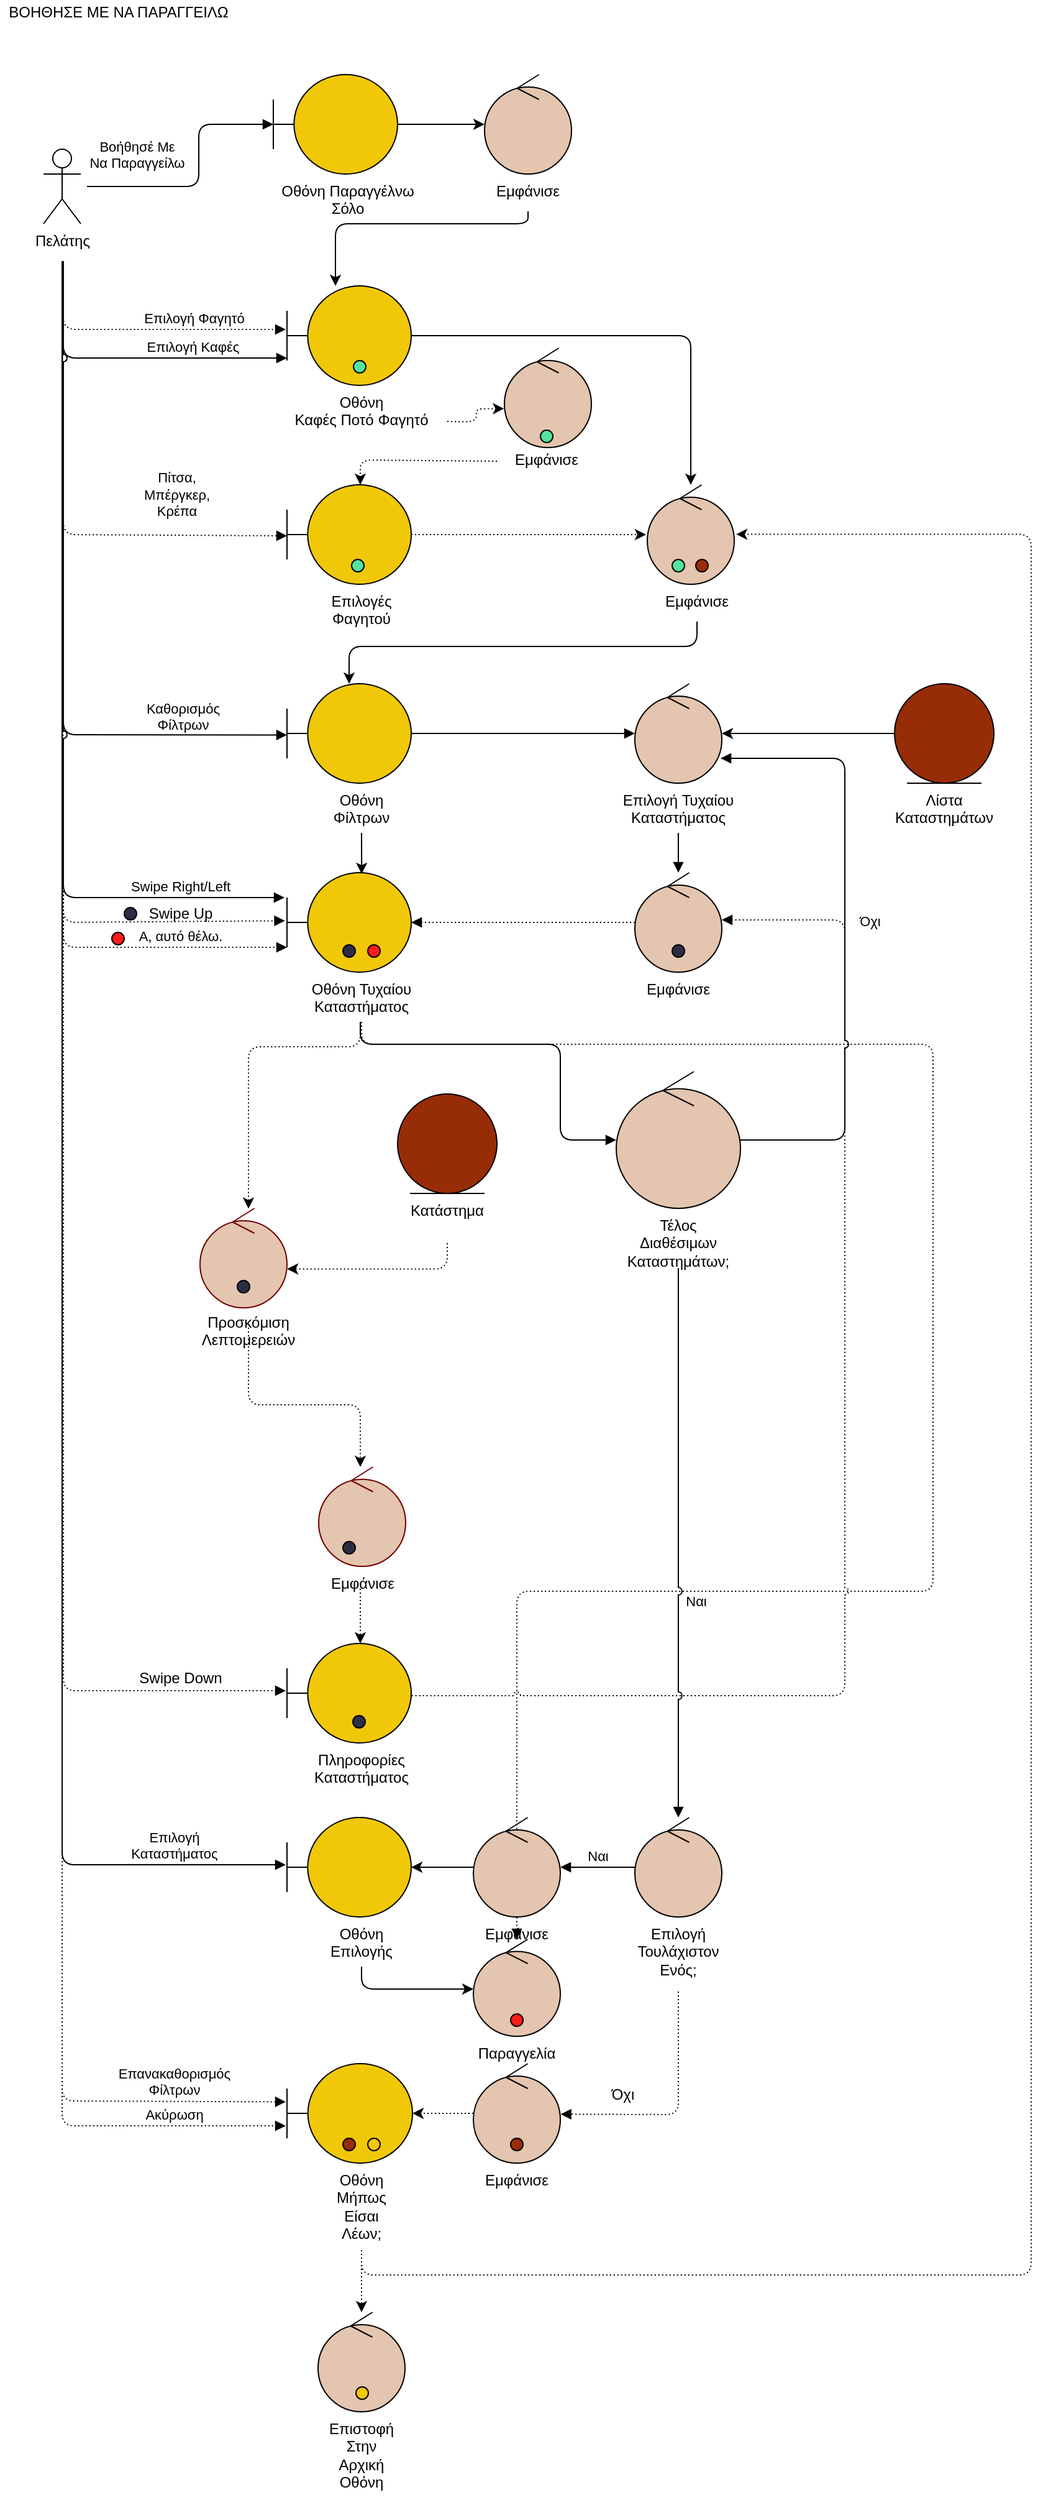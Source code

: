 <mxfile version="18.0.7"><diagram id="sh6zrlFoDXqszDik7DtE" name="Page-1"><mxGraphModel dx="1578" dy="842" grid="1" gridSize="10" guides="1" tooltips="1" connect="1" arrows="1" fold="1" page="1" pageScale="1" pageWidth="850" pageHeight="1100" math="0" shadow="0"><root><mxCell id="0"/><mxCell id="1" parent="0"/><mxCell id="Lq_sptNxPRGgVNsRUTfj-83" style="edgeStyle=orthogonalEdgeStyle;rounded=1;orthogonalLoop=1;jettySize=auto;html=1;fillColor=#0050ef;strokeColor=#000000;jumpStyle=arc;fontColor=#000000;labelBackgroundColor=none;align=center;endArrow=block;endFill=1;dashed=1;dashPattern=1 2;" edge="1" parent="1" source="Lq_sptNxPRGgVNsRUTfj-152" target="Lq_sptNxPRGgVNsRUTfj-141"><mxGeometry relative="1" as="geometry"><Array as="points"><mxPoint x="331" y="880"/><mxPoint x="791" y="880"/><mxPoint x="791" y="1320.0"/></Array></mxGeometry></mxCell><mxCell id="Lq_sptNxPRGgVNsRUTfj-84" value="" style="html=1;verticalAlign=bottom;endArrow=block;rounded=1;entryX=1.004;entryY=0.508;entryDx=0;entryDy=0;entryPerimeter=0;fillColor=#fa6800;strokeColor=#000000;jumpStyle=arc;dashed=1;dashPattern=1 2;fontColor=#000000;labelBackgroundColor=none;align=center;" edge="1" parent="1" source="Lq_sptNxPRGgVNsRUTfj-159" target="Lq_sptNxPRGgVNsRUTfj-135"><mxGeometry x="0.506" width="80" relative="1" as="geometry"><mxPoint x="400" y="1710.0" as="sourcePoint"/><mxPoint x="590" y="1720.0" as="targetPoint"/><Array as="points"><mxPoint x="586" y="1741.0"/></Array><mxPoint as="offset"/></mxGeometry></mxCell><mxCell id="Lq_sptNxPRGgVNsRUTfj-85" value="Πελάτης" style="shape=umlActor;verticalLabelPosition=bottom;verticalAlign=top;html=1;fontColor=#000000;labelBackgroundColor=none;align=center;" vertex="1" parent="1"><mxGeometry x="75" y="160" width="30" height="60" as="geometry"/></mxCell><mxCell id="Lq_sptNxPRGgVNsRUTfj-86" style="edgeStyle=orthogonalEdgeStyle;rounded=1;orthogonalLoop=1;jettySize=auto;html=1;jumpStyle=arc;fontColor=#000000;labelBackgroundColor=none;align=center;" edge="1" parent="1" source="Lq_sptNxPRGgVNsRUTfj-87" target="Lq_sptNxPRGgVNsRUTfj-119"><mxGeometry relative="1" as="geometry"/></mxCell><mxCell id="Lq_sptNxPRGgVNsRUTfj-87" value="" style="shape=umlBoundary;whiteSpace=wrap;html=1;fillColor=#F0C808;strokeColor=#000000;fontColor=#000000;labelBackgroundColor=none;align=center;" vertex="1" parent="1"><mxGeometry x="260" y="100" width="100" height="80" as="geometry"/></mxCell><mxCell id="Lq_sptNxPRGgVNsRUTfj-88" value="Βοήθησέ Με &lt;br&gt;Να Παραγγείλω" style="html=1;verticalAlign=bottom;endArrow=block;rounded=1;jumpStyle=arc;fontColor=#000000;labelBackgroundColor=none;align=center;" edge="1" parent="1" target="Lq_sptNxPRGgVNsRUTfj-87"><mxGeometry x="-0.6" y="10" width="80" relative="1" as="geometry"><mxPoint x="110" y="190" as="sourcePoint"/><mxPoint x="190" y="139.5" as="targetPoint"/><Array as="points"><mxPoint x="200" y="190"/><mxPoint x="200" y="140"/></Array><mxPoint as="offset"/></mxGeometry></mxCell><mxCell id="Lq_sptNxPRGgVNsRUTfj-89" style="edgeStyle=orthogonalEdgeStyle;rounded=1;orthogonalLoop=1;jettySize=auto;html=1;jumpStyle=arc;fontColor=#000000;labelBackgroundColor=none;align=center;" edge="1" parent="1" source="Lq_sptNxPRGgVNsRUTfj-91" target="Lq_sptNxPRGgVNsRUTfj-116"><mxGeometry relative="1" as="geometry"/></mxCell><mxCell id="Lq_sptNxPRGgVNsRUTfj-90" style="edgeStyle=orthogonalEdgeStyle;rounded=1;orthogonalLoop=1;jettySize=auto;html=1;fillColor=#008a00;strokeColor=#000000;jumpStyle=arc;dashed=1;dashPattern=1 2;fontColor=#000000;labelBackgroundColor=none;align=center;entryX=-0.004;entryY=0.609;entryDx=0;entryDy=0;entryPerimeter=0;" edge="1" parent="1" target="Lq_sptNxPRGgVNsRUTfj-111"><mxGeometry relative="1" as="geometry"><Array as="points"/><mxPoint x="400" y="379" as="sourcePoint"/></mxGeometry></mxCell><mxCell id="Lq_sptNxPRGgVNsRUTfj-91" value="" style="shape=umlBoundary;whiteSpace=wrap;html=1;fillColor=#F0C808;strokeColor=#000000;fontColor=#000000;labelBackgroundColor=none;align=center;" vertex="1" parent="1"><mxGeometry x="271" y="270" width="100" height="80" as="geometry"/></mxCell><mxCell id="Lq_sptNxPRGgVNsRUTfj-92" value="Επιλογή Καφές" style="html=1;verticalAlign=bottom;endArrow=block;rounded=1;entryX=0;entryY=0.725;entryDx=0;entryDy=0;entryPerimeter=0;jumpStyle=arc;fontColor=#000000;labelBackgroundColor=none;align=center;endFill=1;" edge="1" parent="1" target="Lq_sptNxPRGgVNsRUTfj-91"><mxGeometry x="0.409" width="80" relative="1" as="geometry"><mxPoint x="90" y="250" as="sourcePoint"/><mxPoint x="261" y="340" as="targetPoint"/><Array as="points"><mxPoint x="91" y="328"/></Array><mxPoint as="offset"/></mxGeometry></mxCell><mxCell id="Lq_sptNxPRGgVNsRUTfj-93" value="" style="edgeStyle=orthogonalEdgeStyle;rounded=1;orthogonalLoop=1;jettySize=auto;html=1;jumpStyle=arc;fontColor=#000000;labelBackgroundColor=none;align=center;exitX=0.5;exitY=1;exitDx=0;exitDy=0;entryX=0.601;entryY=0.012;entryDx=0;entryDy=0;entryPerimeter=0;" edge="1" parent="1" source="Lq_sptNxPRGgVNsRUTfj-149" target="Lq_sptNxPRGgVNsRUTfj-99"><mxGeometry relative="1" as="geometry"/></mxCell><mxCell id="Lq_sptNxPRGgVNsRUTfj-94" style="edgeStyle=orthogonalEdgeStyle;rounded=1;orthogonalLoop=1;jettySize=auto;html=1;jumpStyle=arc;fontColor=#000000;labelBackgroundColor=none;align=center;endArrow=block;endFill=1;" edge="1" parent="1" source="Lq_sptNxPRGgVNsRUTfj-95" target="Lq_sptNxPRGgVNsRUTfj-104"><mxGeometry relative="1" as="geometry"/></mxCell><mxCell id="Lq_sptNxPRGgVNsRUTfj-95" value="" style="shape=umlBoundary;whiteSpace=wrap;html=1;fillColor=#F0C808;strokeColor=#000000;fontColor=#000000;labelBackgroundColor=none;align=center;" vertex="1" parent="1"><mxGeometry x="271" y="590" width="100" height="80" as="geometry"/></mxCell><mxCell id="Lq_sptNxPRGgVNsRUTfj-96" value="Καθορισμός&lt;br&gt;Φίλτρων" style="html=1;verticalAlign=bottom;endArrow=block;rounded=1;entryX=0;entryY=0.515;entryDx=0;entryDy=0;entryPerimeter=0;jumpStyle=arc;fontColor=#000000;labelBackgroundColor=none;align=center;endFill=1;" edge="1" parent="1" target="Lq_sptNxPRGgVNsRUTfj-95"><mxGeometry x="0.702" y="-1" width="80" relative="1" as="geometry"><mxPoint x="90" y="250" as="sourcePoint"/><mxPoint x="271" y="620" as="targetPoint"/><Array as="points"><mxPoint x="91" y="631"/></Array><mxPoint as="offset"/></mxGeometry></mxCell><mxCell id="Lq_sptNxPRGgVNsRUTfj-97" value="" style="edgeStyle=orthogonalEdgeStyle;rounded=1;orthogonalLoop=1;jettySize=auto;html=1;fillColor=#a20025;strokeColor=#000000;jumpStyle=arc;fontColor=#000000;labelBackgroundColor=none;align=center;dashed=1;dashPattern=1 2;" edge="1" parent="1" source="Lq_sptNxPRGgVNsRUTfj-152" target="Lq_sptNxPRGgVNsRUTfj-219"><mxGeometry relative="1" as="geometry"><Array as="points"><mxPoint x="330" y="882"/><mxPoint x="240" y="882"/></Array><mxPoint x="321" y="1030" as="targetPoint"/></mxGeometry></mxCell><mxCell id="Lq_sptNxPRGgVNsRUTfj-98" style="edgeStyle=orthogonalEdgeStyle;rounded=1;orthogonalLoop=1;jettySize=auto;html=1;jumpStyle=arc;fontColor=#000000;labelBackgroundColor=none;align=center;endArrow=block;endFill=1;" edge="1" parent="1" source="Lq_sptNxPRGgVNsRUTfj-152" target="Lq_sptNxPRGgVNsRUTfj-109"><mxGeometry relative="1" as="geometry"><mxPoint x="371" y="1012.0" as="targetPoint"/><Array as="points"><mxPoint x="330" y="880"/><mxPoint x="491" y="880"/><mxPoint x="491" y="957.0"/></Array></mxGeometry></mxCell><mxCell id="Lq_sptNxPRGgVNsRUTfj-99" value="" style="shape=umlBoundary;whiteSpace=wrap;html=1;fillColor=#F0C808;strokeColor=#000000;fontColor=#000000;labelBackgroundColor=none;align=center;" vertex="1" parent="1"><mxGeometry x="271" y="742" width="100" height="80" as="geometry"/></mxCell><mxCell id="Lq_sptNxPRGgVNsRUTfj-100" style="edgeStyle=orthogonalEdgeStyle;rounded=1;orthogonalLoop=1;jettySize=auto;html=1;jumpStyle=arc;fontColor=#000000;labelBackgroundColor=none;align=center;endArrow=block;endFill=1;dashed=1;dashPattern=1 2;" edge="1" parent="1" source="Lq_sptNxPRGgVNsRUTfj-101" target="Lq_sptNxPRGgVNsRUTfj-99"><mxGeometry relative="1" as="geometry"/></mxCell><mxCell id="Lq_sptNxPRGgVNsRUTfj-101" value="" style="ellipse;shape=umlControl;whiteSpace=wrap;html=1;fillColor=#E4C5AF;fontColor=#000000;labelBackgroundColor=none;align=center;" vertex="1" parent="1"><mxGeometry x="551" y="742" width="70" height="80" as="geometry"/></mxCell><mxCell id="Lq_sptNxPRGgVNsRUTfj-102" style="edgeStyle=orthogonalEdgeStyle;rounded=1;orthogonalLoop=1;jettySize=auto;html=1;jumpStyle=arc;fontColor=#000000;labelBackgroundColor=none;align=center;exitX=0.5;exitY=1;exitDx=0;exitDy=0;endArrow=block;endFill=1;" edge="1" parent="1" source="Lq_sptNxPRGgVNsRUTfj-150" target="Lq_sptNxPRGgVNsRUTfj-101"><mxGeometry relative="1" as="geometry"/></mxCell><mxCell id="Lq_sptNxPRGgVNsRUTfj-103" style="edgeStyle=orthogonalEdgeStyle;rounded=1;orthogonalLoop=1;jettySize=auto;html=1;exitX=0;exitY=0.5;exitDx=0;exitDy=0;" edge="1" parent="1" source="Lq_sptNxPRGgVNsRUTfj-105" target="Lq_sptNxPRGgVNsRUTfj-104"><mxGeometry relative="1" as="geometry"/></mxCell><mxCell id="Lq_sptNxPRGgVNsRUTfj-104" value="" style="ellipse;shape=umlControl;whiteSpace=wrap;html=1;fillColor=#E4C5AF;fontColor=#000000;labelBackgroundColor=none;align=center;" vertex="1" parent="1"><mxGeometry x="551" y="590" width="70" height="80" as="geometry"/></mxCell><mxCell id="Lq_sptNxPRGgVNsRUTfj-105" value="" style="ellipse;shape=umlEntity;whiteSpace=wrap;html=1;fontColor=#000000;labelBackgroundColor=none;align=center;fillColor=#972D07;" vertex="1" parent="1"><mxGeometry x="760" y="590" width="80" height="80" as="geometry"/></mxCell><mxCell id="Lq_sptNxPRGgVNsRUTfj-106" value="Swipe Right/Left" style="html=1;verticalAlign=bottom;endArrow=block;rounded=1;jumpStyle=arc;fontColor=#000000;labelBackgroundColor=none;align=center;endFill=1;" edge="1" parent="1"><mxGeometry x="0.756" width="80" relative="1" as="geometry"><mxPoint x="91" y="250" as="sourcePoint"/><mxPoint x="269" y="762" as="targetPoint"/><Array as="points"><mxPoint x="91" y="762"/></Array><mxPoint as="offset"/></mxGeometry></mxCell><mxCell id="Lq_sptNxPRGgVNsRUTfj-107" style="edgeStyle=orthogonalEdgeStyle;rounded=1;orthogonalLoop=1;jettySize=auto;html=1;fillColor=#a20025;strokeColor=#000000;jumpStyle=arc;fontColor=#000000;labelBackgroundColor=none;align=center;exitX=1.003;exitY=0.525;exitDx=0;exitDy=0;exitPerimeter=0;endArrow=block;endFill=1;dashed=1;dashPattern=1 2;" edge="1" parent="1" source="Lq_sptNxPRGgVNsRUTfj-108" target="Lq_sptNxPRGgVNsRUTfj-101"><mxGeometry relative="1" as="geometry"><mxPoint x="620" y="648" as="targetPoint"/><Array as="points"><mxPoint x="720" y="1404"/><mxPoint x="720" y="780"/></Array></mxGeometry></mxCell><mxCell id="Lq_sptNxPRGgVNsRUTfj-108" value="" style="shape=umlBoundary;whiteSpace=wrap;html=1;fillColor=#F0C808;fontColor=#000000;strokeColor=#000000;labelBackgroundColor=none;align=center;" vertex="1" parent="1"><mxGeometry x="271" y="1362.0" width="100" height="80" as="geometry"/></mxCell><mxCell id="Lq_sptNxPRGgVNsRUTfj-109" value="" style="ellipse;shape=umlControl;whiteSpace=wrap;html=1;fillColor=#E4C5AF;fontColor=#000000;labelBackgroundColor=none;align=center;" vertex="1" parent="1"><mxGeometry x="536" y="902.0" width="100" height="110" as="geometry"/></mxCell><mxCell id="Lq_sptNxPRGgVNsRUTfj-110" style="edgeStyle=orthogonalEdgeStyle;rounded=1;orthogonalLoop=1;jettySize=auto;html=1;fillColor=#008a00;strokeColor=#000000;jumpStyle=arc;fontColor=#000000;labelBackgroundColor=none;align=center;exitX=0;exitY=0.5;exitDx=0;exitDy=0;dashed=1;dashPattern=1 2;" edge="1" parent="1" source="Lq_sptNxPRGgVNsRUTfj-146" target="Lq_sptNxPRGgVNsRUTfj-113"><mxGeometry relative="1" as="geometry"><Array as="points"><mxPoint x="440" y="410"/><mxPoint x="330" y="410"/></Array></mxGeometry></mxCell><mxCell id="Lq_sptNxPRGgVNsRUTfj-111" value="" style="ellipse;shape=umlControl;whiteSpace=wrap;html=1;fillColor=#E4C5AF;fontColor=#000000;strokeColor=#000000;labelBackgroundColor=none;align=center;" vertex="1" parent="1"><mxGeometry x="446" y="320" width="70" height="80" as="geometry"/></mxCell><mxCell id="Lq_sptNxPRGgVNsRUTfj-112" style="edgeStyle=orthogonalEdgeStyle;rounded=1;orthogonalLoop=1;jettySize=auto;html=1;fillColor=#008a00;strokeColor=#000000;jumpStyle=arc;fontColor=#000000;labelBackgroundColor=none;align=center;dashed=1;dashPattern=1 2;" edge="1" parent="1" source="Lq_sptNxPRGgVNsRUTfj-113"><mxGeometry relative="1" as="geometry"><mxPoint x="560" y="470" as="targetPoint"/></mxGeometry></mxCell><mxCell id="Lq_sptNxPRGgVNsRUTfj-113" value="" style="shape=umlBoundary;whiteSpace=wrap;html=1;fillColor=#F0C808;fontColor=#000000;strokeColor=#000000;labelBackgroundColor=none;align=center;" vertex="1" parent="1"><mxGeometry x="271" y="430" width="100" height="80" as="geometry"/></mxCell><mxCell id="Lq_sptNxPRGgVNsRUTfj-114" value="Επιλογή Φαγητό" style="html=1;verticalAlign=bottom;endArrow=block;rounded=1;fillColor=#008a00;strokeColor=#000000;jumpStyle=none;dashed=1;dashPattern=1 2;fontColor=#000000;labelBackgroundColor=none;align=center;endFill=1;" edge="1" parent="1"><mxGeometry x="0.366" width="80" relative="1" as="geometry"><mxPoint x="90" y="250" as="sourcePoint"/><mxPoint x="270" y="305" as="targetPoint"/><Array as="points"><mxPoint x="91" y="305"/></Array><mxPoint as="offset"/></mxGeometry></mxCell><mxCell id="Lq_sptNxPRGgVNsRUTfj-115" style="edgeStyle=orthogonalEdgeStyle;rounded=1;orthogonalLoop=1;jettySize=auto;html=1;jumpStyle=arc;fontColor=#000000;labelBackgroundColor=none;align=center;exitX=0.5;exitY=1;exitDx=0;exitDy=0;" edge="1" parent="1" source="Lq_sptNxPRGgVNsRUTfj-148" target="Lq_sptNxPRGgVNsRUTfj-95"><mxGeometry relative="1" as="geometry"><Array as="points"><mxPoint x="601" y="560"/><mxPoint x="321" y="560"/></Array></mxGeometry></mxCell><mxCell id="Lq_sptNxPRGgVNsRUTfj-116" value="" style="ellipse;shape=umlControl;whiteSpace=wrap;html=1;fillColor=#E4C5AF;fontColor=#000000;labelBackgroundColor=none;align=center;" vertex="1" parent="1"><mxGeometry x="561" y="430" width="70" height="80" as="geometry"/></mxCell><mxCell id="Lq_sptNxPRGgVNsRUTfj-117" value="Πίτσα, &lt;br&gt;Μπέργκερ, &lt;br&gt;Κρέπα" style="html=1;verticalAlign=bottom;endArrow=block;rounded=1;entryX=0;entryY=0.513;entryDx=0;entryDy=0;entryPerimeter=0;fillColor=#008a00;strokeColor=#000000;jumpStyle=arc;dashed=1;dashPattern=1 2;fontColor=#000000;labelBackgroundColor=none;align=center;endFill=1;" edge="1" parent="1" target="Lq_sptNxPRGgVNsRUTfj-113"><mxGeometry x="0.556" y="11" width="80" relative="1" as="geometry"><mxPoint x="91" y="250" as="sourcePoint"/><mxPoint x="591" y="390" as="targetPoint"/><Array as="points"><mxPoint x="91" y="470"/></Array><mxPoint as="offset"/></mxGeometry></mxCell><mxCell id="Lq_sptNxPRGgVNsRUTfj-118" style="edgeStyle=orthogonalEdgeStyle;rounded=1;orthogonalLoop=1;jettySize=auto;html=1;jumpStyle=arc;fontColor=#000000;labelBackgroundColor=none;align=center;" edge="1" parent="1" target="Lq_sptNxPRGgVNsRUTfj-91"><mxGeometry relative="1" as="geometry"><mxPoint x="450" y="280" as="targetPoint"/><Array as="points"><mxPoint x="465" y="220"/><mxPoint x="310" y="220"/></Array><mxPoint x="465" y="210" as="sourcePoint"/></mxGeometry></mxCell><mxCell id="Lq_sptNxPRGgVNsRUTfj-119" value="" style="ellipse;shape=umlControl;whiteSpace=wrap;html=1;fillColor=#E4C5AF;fontColor=#000000;labelBackgroundColor=none;align=center;" vertex="1" parent="1"><mxGeometry x="430" y="100" width="70" height="80" as="geometry"/></mxCell><mxCell id="Lq_sptNxPRGgVNsRUTfj-120" value="" style="html=1;verticalAlign=bottom;endArrow=block;rounded=1;fillColor=#a20025;strokeColor=#000000;entryX=-0.017;entryY=0.483;entryDx=0;entryDy=0;entryPerimeter=0;jumpStyle=arc;dashed=1;dashPattern=1 2;fontColor=#000000;labelBackgroundColor=none;align=center;endFill=1;" edge="1" parent="1" target="Lq_sptNxPRGgVNsRUTfj-99"><mxGeometry x="0.759" width="80" relative="1" as="geometry"><mxPoint x="91" y="250" as="sourcePoint"/><mxPoint x="271" y="796" as="targetPoint"/><Array as="points"><mxPoint x="91" y="782"/></Array><mxPoint as="offset"/></mxGeometry></mxCell><mxCell id="Lq_sptNxPRGgVNsRUTfj-121" value="" style="edgeStyle=orthogonalEdgeStyle;rounded=1;orthogonalLoop=1;jettySize=auto;html=1;fillColor=#a20025;strokeColor=#000000;jumpStyle=arc;fontColor=#000000;labelBackgroundColor=none;align=center;dashed=1;dashPattern=1 2;" edge="1" parent="1" source="Lq_sptNxPRGgVNsRUTfj-155" target="Lq_sptNxPRGgVNsRUTfj-108"><mxGeometry relative="1" as="geometry"><Array as="points"><mxPoint x="330" y="1330"/><mxPoint x="330" y="1330"/></Array><mxPoint x="321.5" y="1330.0" as="sourcePoint"/></mxGeometry></mxCell><mxCell id="Lq_sptNxPRGgVNsRUTfj-122" value="" style="ellipse;shape=umlControl;whiteSpace=wrap;html=1;fillColor=#E4C5AF;fontColor=#000000;strokeColor=#6F0000;labelBackgroundColor=none;align=center;" vertex="1" parent="1"><mxGeometry x="296.5" y="1220.0" width="70" height="80" as="geometry"/></mxCell><mxCell id="Lq_sptNxPRGgVNsRUTfj-123" value="" style="html=1;verticalAlign=bottom;endArrow=block;rounded=1;fillColor=#a20025;strokeColor=#000000;jumpStyle=arc;dashed=1;dashPattern=1 2;fontColor=#000000;labelBackgroundColor=none;align=center;endFill=1;" edge="1" parent="1"><mxGeometry x="0.822" width="80" relative="1" as="geometry"><mxPoint x="91" y="250" as="sourcePoint"/><mxPoint x="270" y="1400" as="targetPoint"/><Array as="points"><mxPoint x="91" y="1400"/></Array><mxPoint as="offset"/></mxGeometry></mxCell><mxCell id="Lq_sptNxPRGgVNsRUTfj-124" value="ΒΟΗΘΗΣΕ ΜΕ ΝΑ ΠΑΡΑΓΓΕΙΛΩ" style="text;html=1;align=center;verticalAlign=middle;resizable=0;points=[];autosize=1;strokeColor=none;fillColor=none;fontColor=#000000;labelBackgroundColor=none;" vertex="1" parent="1"><mxGeometry x="40" y="40" width="190" height="20" as="geometry"/></mxCell><mxCell id="Lq_sptNxPRGgVNsRUTfj-125" value="Ναι" style="html=1;verticalAlign=bottom;endArrow=block;rounded=1;jumpStyle=arc;fontColor=#000000;labelBackgroundColor=none;align=center;exitX=0.5;exitY=1;exitDx=0;exitDy=0;" edge="1" parent="1" source="Lq_sptNxPRGgVNsRUTfj-154" target="Lq_sptNxPRGgVNsRUTfj-130"><mxGeometry x="0.25" y="14" width="80" relative="1" as="geometry"><mxPoint x="636" y="1292.0" as="sourcePoint"/><mxPoint x="586" y="1462.0" as="targetPoint"/><mxPoint as="offset"/></mxGeometry></mxCell><mxCell id="Lq_sptNxPRGgVNsRUTfj-126" style="edgeStyle=orthogonalEdgeStyle;rounded=1;orthogonalLoop=1;jettySize=auto;html=1;jumpStyle=arc;fontColor=#000000;labelBackgroundColor=none;align=center;" edge="1" parent="1" source="Lq_sptNxPRGgVNsRUTfj-127" target="Lq_sptNxPRGgVNsRUTfj-129"><mxGeometry relative="1" as="geometry"/></mxCell><mxCell id="Lq_sptNxPRGgVNsRUTfj-127" value="" style="ellipse;shape=umlControl;whiteSpace=wrap;html=1;fillColor=#E4C5AF;fontColor=#000000;labelBackgroundColor=none;align=center;" vertex="1" parent="1"><mxGeometry x="421" y="1502.0" width="70" height="80" as="geometry"/></mxCell><mxCell id="Lq_sptNxPRGgVNsRUTfj-128" style="edgeStyle=orthogonalEdgeStyle;rounded=1;orthogonalLoop=1;jettySize=auto;html=1;jumpStyle=arc;fontColor=#000000;labelBackgroundColor=none;align=center;exitX=0.5;exitY=1;exitDx=0;exitDy=0;" edge="1" parent="1" source="Lq_sptNxPRGgVNsRUTfj-157" target="Lq_sptNxPRGgVNsRUTfj-141"><mxGeometry relative="1" as="geometry"><Array as="points"><mxPoint x="331" y="1640.0"/></Array></mxGeometry></mxCell><mxCell id="Lq_sptNxPRGgVNsRUTfj-129" value="" style="shape=umlBoundary;whiteSpace=wrap;html=1;fillColor=#F0C808;strokeColor=#000000;fontColor=#000000;labelBackgroundColor=none;align=center;" vertex="1" parent="1"><mxGeometry x="271" y="1502.0" width="100" height="80" as="geometry"/></mxCell><mxCell id="Lq_sptNxPRGgVNsRUTfj-130" value="" style="ellipse;shape=umlControl;whiteSpace=wrap;html=1;fillColor=#E4C5AF;fontColor=#000000;labelBackgroundColor=none;align=center;" vertex="1" parent="1"><mxGeometry x="551" y="1502.0" width="70" height="80" as="geometry"/></mxCell><mxCell id="Lq_sptNxPRGgVNsRUTfj-131" value="Επιλογή&lt;br&gt;Καταστήματος" style="html=1;verticalAlign=bottom;endArrow=block;rounded=1;jumpStyle=arc;fontColor=#000000;labelBackgroundColor=none;align=center;endFill=1;" edge="1" parent="1"><mxGeometry x="0.877" width="80" relative="1" as="geometry"><mxPoint x="90" y="260" as="sourcePoint"/><mxPoint x="270" y="1540" as="targetPoint"/><Array as="points"><mxPoint x="90" y="1540"/></Array><mxPoint as="offset"/></mxGeometry></mxCell><mxCell id="Lq_sptNxPRGgVNsRUTfj-132" value="Ναι" style="html=1;verticalAlign=bottom;endArrow=block;rounded=1;jumpStyle=arc;fontColor=#000000;labelBackgroundColor=none;align=center;" edge="1" parent="1" source="Lq_sptNxPRGgVNsRUTfj-130" target="Lq_sptNxPRGgVNsRUTfj-127"><mxGeometry width="80" relative="1" as="geometry"><mxPoint x="470" y="1490.0" as="sourcePoint"/><mxPoint x="550" y="1490.0" as="targetPoint"/></mxGeometry></mxCell><mxCell id="Lq_sptNxPRGgVNsRUTfj-133" value="Όχι" style="html=1;verticalAlign=bottom;endArrow=block;rounded=1;jumpStyle=arc;fontColor=#000000;labelBackgroundColor=none;align=center;endFill=1;entryX=0.986;entryY=0.75;entryDx=0;entryDy=0;entryPerimeter=0;" edge="1" parent="1" source="Lq_sptNxPRGgVNsRUTfj-109" target="Lq_sptNxPRGgVNsRUTfj-104"><mxGeometry x="0.024" y="-20" width="80" relative="1" as="geometry"><mxPoint x="640" y="748" as="sourcePoint"/><mxPoint x="720" y="748" as="targetPoint"/><Array as="points"><mxPoint x="720" y="957.0"/><mxPoint x="720" y="650"/><mxPoint x="670" y="650"/></Array><mxPoint as="offset"/></mxGeometry></mxCell><mxCell id="Lq_sptNxPRGgVNsRUTfj-134" style="edgeStyle=orthogonalEdgeStyle;rounded=1;orthogonalLoop=1;jettySize=auto;html=1;fillColor=#fa6800;strokeColor=#000000;jumpStyle=arc;fontColor=#000000;labelBackgroundColor=none;align=center;dashed=1;dashPattern=1 2;" edge="1" parent="1" source="Lq_sptNxPRGgVNsRUTfj-135" target="Lq_sptNxPRGgVNsRUTfj-137"><mxGeometry relative="1" as="geometry"/></mxCell><mxCell id="Lq_sptNxPRGgVNsRUTfj-135" value="" style="ellipse;shape=umlControl;whiteSpace=wrap;html=1;fillColor=#E4C5AF;fontColor=#000000;strokeColor=#000000;labelBackgroundColor=none;align=center;" vertex="1" parent="1"><mxGeometry x="421" y="1700.0" width="70" height="80" as="geometry"/></mxCell><mxCell id="Lq_sptNxPRGgVNsRUTfj-136" style="edgeStyle=orthogonalEdgeStyle;rounded=1;orthogonalLoop=1;jettySize=auto;html=1;fillColor=#fa6800;strokeColor=#000000;jumpStyle=arc;fontColor=#000000;labelBackgroundColor=none;align=center;entryX=1.022;entryY=0.497;entryDx=0;entryDy=0;entryPerimeter=0;dashed=1;dashPattern=1 2;" edge="1" parent="1" source="Lq_sptNxPRGgVNsRUTfj-163" target="Lq_sptNxPRGgVNsRUTfj-116"><mxGeometry relative="1" as="geometry"><Array as="points"><mxPoint x="331" y="1870"/><mxPoint x="870" y="1870"/><mxPoint x="870" y="470"/></Array><mxPoint x="640" y="490" as="targetPoint"/></mxGeometry></mxCell><mxCell id="Lq_sptNxPRGgVNsRUTfj-137" value="" style="shape=umlBoundary;whiteSpace=wrap;html=1;direction=east;fillColor=#F0C808;fontColor=#000000;strokeColor=#000000;labelBackgroundColor=none;align=center;" vertex="1" parent="1"><mxGeometry x="271" y="1700.0" width="101" height="80" as="geometry"/></mxCell><mxCell id="Lq_sptNxPRGgVNsRUTfj-138" value="Ακύρωση" style="html=1;verticalAlign=bottom;endArrow=block;rounded=1;fillColor=#e3c800;strokeColor=#000000;jumpStyle=arc;dashed=1;dashPattern=1 2;fontColor=#000000;labelBackgroundColor=none;align=center;endFill=1;" edge="1" parent="1"><mxGeometry x="0.893" width="80" relative="1" as="geometry"><mxPoint x="90" y="250" as="sourcePoint"/><mxPoint x="270" y="1750" as="targetPoint"/><Array as="points"><mxPoint x="90" y="1750"/></Array><mxPoint as="offset"/></mxGeometry></mxCell><mxCell id="Lq_sptNxPRGgVNsRUTfj-139" value="Επανακαθορισμός&lt;br&gt;Φίλτρων" style="html=1;verticalAlign=bottom;endArrow=block;rounded=1;fillColor=#fa6800;strokeColor=#000000;jumpStyle=arc;dashed=1;dashPattern=1 2;fontColor=#000000;labelBackgroundColor=none;align=center;endFill=1;" edge="1" parent="1"><mxGeometry x="0.892" width="80" relative="1" as="geometry"><mxPoint x="90" y="250" as="sourcePoint"/><mxPoint x="270" y="1730.741" as="targetPoint"/><Array as="points"><mxPoint x="90" y="1730"/></Array><mxPoint as="offset"/></mxGeometry></mxCell><mxCell id="Lq_sptNxPRGgVNsRUTfj-140" value="" style="ellipse;shape=umlControl;whiteSpace=wrap;html=1;fillColor=#E4C5AF;fontColor=#000000;strokeColor=#000000;labelBackgroundColor=none;align=center;" vertex="1" parent="1"><mxGeometry x="296" y="1900.0" width="70" height="80" as="geometry"/></mxCell><mxCell id="Lq_sptNxPRGgVNsRUTfj-141" value="" style="ellipse;shape=umlControl;whiteSpace=wrap;html=1;fillColor=#E4C5AF;fontColor=#000000;labelBackgroundColor=none;align=center;" vertex="1" parent="1"><mxGeometry x="421" y="1600.0" width="70" height="78" as="geometry"/></mxCell><mxCell id="Lq_sptNxPRGgVNsRUTfj-142" value="Α, αυτό θέλω." style="html=1;verticalAlign=bottom;endArrow=block;rounded=1;fillColor=#0050ef;strokeColor=#000000;jumpStyle=arc;dashed=1;dashPattern=1 2;fontColor=#000000;labelBackgroundColor=none;align=center;endFill=1;" edge="1" parent="1"><mxGeometry x="0.765" width="80" relative="1" as="geometry"><mxPoint x="90" y="250" as="sourcePoint"/><mxPoint x="271" y="802" as="targetPoint"/><Array as="points"><mxPoint x="91" y="802"/></Array><mxPoint as="offset"/></mxGeometry></mxCell><mxCell id="Lq_sptNxPRGgVNsRUTfj-143" value="&lt;meta charset=&quot;utf-8&quot;&gt;&lt;span style=&quot;font-family: helvetica; font-size: 12px; font-style: normal; font-weight: 400; letter-spacing: normal; text-indent: 0px; text-transform: none; word-spacing: 0px; display: inline; float: none;&quot;&gt;Εμφάνισε&lt;/span&gt;" style="text;whiteSpace=wrap;html=1;fontColor=#000000;labelBackgroundColor=none;align=center;" vertex="1" parent="1"><mxGeometry x="425" y="180" width="80" height="30" as="geometry"/></mxCell><mxCell id="Lq_sptNxPRGgVNsRUTfj-144" value="&lt;meta charset=&quot;utf-8&quot;&gt;&lt;span style=&quot;font-family: helvetica; font-size: 12px; font-style: normal; font-weight: 400; letter-spacing: normal; text-indent: 0px; text-transform: none; word-spacing: 0px; display: inline; float: none;&quot;&gt;Οθόνη Παραγγέλνω&lt;/span&gt;&lt;br style=&quot;font-family: helvetica; font-size: 12px; font-style: normal; font-weight: 400; letter-spacing: normal; text-indent: 0px; text-transform: none; word-spacing: 0px;&quot;&gt;&lt;span style=&quot;font-family: helvetica; font-size: 12px; font-style: normal; font-weight: 400; letter-spacing: normal; text-indent: 0px; text-transform: none; word-spacing: 0px; display: inline; float: none;&quot;&gt;Σόλο&lt;/span&gt;" style="text;whiteSpace=wrap;html=1;fontColor=#000000;labelBackgroundColor=none;align=center;" vertex="1" parent="1"><mxGeometry x="250" y="180" width="140" height="40" as="geometry"/></mxCell><mxCell id="Lq_sptNxPRGgVNsRUTfj-145" value="&lt;span style=&quot;font-family: &amp;#34;helvetica&amp;#34; ; font-size: 12px ; font-style: normal ; font-weight: 400 ; letter-spacing: normal ; text-indent: 0px ; text-transform: none ; word-spacing: 0px ; display: inline ; float: none&quot;&gt;Οθόνη&lt;/span&gt;&lt;br style=&quot;font-family: &amp;#34;helvetica&amp;#34; ; font-size: 12px ; font-style: normal ; font-weight: 400 ; letter-spacing: normal ; text-indent: 0px ; text-transform: none ; word-spacing: 0px&quot;&gt;&lt;span style=&quot;font-family: &amp;#34;helvetica&amp;#34; ; font-size: 12px ; font-style: normal ; font-weight: 400 ; letter-spacing: normal ; text-indent: 0px ; text-transform: none ; word-spacing: 0px ; display: inline ; float: none&quot;&gt;Καφές&amp;nbsp;&lt;/span&gt;&lt;span style=&quot;font-family: &amp;#34;helvetica&amp;#34; ; font-size: 12px ; font-style: normal ; font-weight: 400 ; letter-spacing: normal ; text-indent: 0px ; text-transform: none ; word-spacing: 0px ; display: inline ; float: none&quot;&gt;Ποτό&amp;nbsp;&lt;/span&gt;&lt;span style=&quot;font-family: &amp;#34;helvetica&amp;#34; ; font-size: 12px ; font-style: normal ; font-weight: 400 ; letter-spacing: normal ; text-indent: 0px ; text-transform: none ; word-spacing: 0px ; display: inline ; float: none&quot;&gt;Φαγητό&lt;/span&gt;" style="text;whiteSpace=wrap;html=1;fontColor=#000000;labelBackgroundColor=none;align=center;" vertex="1" parent="1"><mxGeometry x="296" y="350" width="70" height="70" as="geometry"/></mxCell><mxCell id="Lq_sptNxPRGgVNsRUTfj-146" value="&lt;meta charset=&quot;utf-8&quot;&gt;&lt;span style=&quot;font-family: helvetica; font-size: 12px; font-style: normal; font-weight: 400; letter-spacing: normal; text-indent: 0px; text-transform: none; word-spacing: 0px; display: inline; float: none;&quot;&gt;Εμφάνισε&lt;/span&gt;" style="text;whiteSpace=wrap;html=1;fontColor=#000000;labelBackgroundColor=none;align=center;" vertex="1" parent="1"><mxGeometry x="440" y="396" width="80" height="30" as="geometry"/></mxCell><mxCell id="Lq_sptNxPRGgVNsRUTfj-147" value="&lt;span style=&quot;font-family: &amp;quot;helvetica&amp;quot; ; font-size: 12px ; font-style: normal ; font-weight: 400 ; letter-spacing: normal ; text-indent: 0px ; text-transform: none ; word-spacing: 0px ; display: inline ; float: none&quot;&gt;Επιλογές&lt;/span&gt;&lt;br style=&quot;font-family: &amp;quot;helvetica&amp;quot; ; font-size: 12px ; font-style: normal ; font-weight: 400 ; letter-spacing: normal ; text-indent: 0px ; text-transform: none ; word-spacing: 0px&quot;&gt;&lt;span style=&quot;font-family: &amp;quot;helvetica&amp;quot; ; font-size: 12px ; font-style: normal ; font-weight: 400 ; letter-spacing: normal ; text-indent: 0px ; text-transform: none ; word-spacing: 0px ; display: inline ; float: none&quot;&gt;Φαγητού&lt;/span&gt;" style="text;whiteSpace=wrap;html=1;fontColor=#000000;labelBackgroundColor=none;align=center;" vertex="1" parent="1"><mxGeometry x="291" y="510" width="80" height="40" as="geometry"/></mxCell><mxCell id="Lq_sptNxPRGgVNsRUTfj-148" value="&lt;meta charset=&quot;utf-8&quot;&gt;&lt;span style=&quot;font-family: helvetica; font-size: 12px; font-style: normal; font-weight: 400; letter-spacing: normal; text-indent: 0px; text-transform: none; word-spacing: 0px; display: inline; float: none;&quot;&gt;Εμφάνισε&lt;/span&gt;" style="text;whiteSpace=wrap;html=1;fontColor=#000000;labelBackgroundColor=none;align=center;" vertex="1" parent="1"><mxGeometry x="561" y="510" width="80" height="30" as="geometry"/></mxCell><mxCell id="Lq_sptNxPRGgVNsRUTfj-149" value="&lt;meta charset=&quot;utf-8&quot;&gt;&lt;span style=&quot;color: rgb(0, 0, 0); font-family: helvetica; font-size: 12px; font-style: normal; font-weight: 400; letter-spacing: normal; text-indent: 0px; text-transform: none; word-spacing: 0px; display: inline; float: none;&quot;&gt;Οθόνη&lt;/span&gt;&lt;br style=&quot;color: rgb(0, 0, 0); font-family: helvetica; font-size: 12px; font-style: normal; font-weight: 400; letter-spacing: normal; text-indent: 0px; text-transform: none; word-spacing: 0px;&quot;&gt;&lt;span style=&quot;color: rgb(0, 0, 0); font-family: helvetica; font-size: 12px; font-style: normal; font-weight: 400; letter-spacing: normal; text-indent: 0px; text-transform: none; word-spacing: 0px; display: inline; float: none;&quot;&gt;Φίλτρων&lt;/span&gt;" style="text;whiteSpace=wrap;html=1;fontColor=#000000;align=center;labelBackgroundColor=none;" vertex="1" parent="1"><mxGeometry x="296" y="670" width="70" height="40" as="geometry"/></mxCell><mxCell id="Lq_sptNxPRGgVNsRUTfj-150" value="&lt;span style=&quot;color: rgb(0, 0, 0); font-family: helvetica; font-size: 12px; font-style: normal; font-weight: 400; letter-spacing: normal; text-indent: 0px; text-transform: none; word-spacing: 0px; display: inline; float: none;&quot;&gt;Επιλογή&amp;nbsp;&lt;/span&gt;&lt;span style=&quot;color: rgb(0, 0, 0); font-family: helvetica; font-size: 12px; font-style: normal; font-weight: 400; letter-spacing: normal; text-indent: 0px; text-transform: none; word-spacing: 0px; display: inline; float: none;&quot;&gt;Τυχαίου&lt;/span&gt;&lt;br style=&quot;color: rgb(0, 0, 0); font-family: helvetica; font-size: 12px; font-style: normal; font-weight: 400; letter-spacing: normal; text-indent: 0px; text-transform: none; word-spacing: 0px;&quot;&gt;&lt;span style=&quot;color: rgb(0, 0, 0); font-family: helvetica; font-size: 12px; font-style: normal; font-weight: 400; letter-spacing: normal; text-indent: 0px; text-transform: none; word-spacing: 0px; display: inline; float: none;&quot;&gt;Καταστήματος&lt;/span&gt;" style="text;whiteSpace=wrap;html=1;fontColor=#000000;align=center;labelBackgroundColor=none;" vertex="1" parent="1"><mxGeometry x="531" y="670" width="110" height="40" as="geometry"/></mxCell><mxCell id="Lq_sptNxPRGgVNsRUTfj-151" value="&lt;meta charset=&quot;utf-8&quot;&gt;&lt;span style=&quot;color: rgb(0, 0, 0); font-family: helvetica; font-size: 12px; font-style: normal; font-weight: 400; letter-spacing: normal; text-indent: 0px; text-transform: none; word-spacing: 0px; display: inline; float: none;&quot;&gt;Λίστα&lt;/span&gt;&lt;br style=&quot;color: rgb(0, 0, 0); font-family: helvetica; font-size: 12px; font-style: normal; font-weight: 400; letter-spacing: normal; text-indent: 0px; text-transform: none; word-spacing: 0px;&quot;&gt;&lt;span style=&quot;color: rgb(0, 0, 0); font-family: helvetica; font-size: 12px; font-style: normal; font-weight: 400; letter-spacing: normal; text-indent: 0px; text-transform: none; word-spacing: 0px; display: inline; float: none;&quot;&gt;Καταστημάτων&lt;/span&gt;" style="text;whiteSpace=wrap;html=1;fontColor=#000000;align=center;labelBackgroundColor=none;" vertex="1" parent="1"><mxGeometry x="745" y="670" width="110" height="40" as="geometry"/></mxCell><mxCell id="Lq_sptNxPRGgVNsRUTfj-152" value="&lt;meta charset=&quot;utf-8&quot;&gt;&lt;span style=&quot;color: rgb(0, 0, 0); font-family: helvetica; font-size: 12px; font-style: normal; font-weight: 400; letter-spacing: normal; text-indent: 0px; text-transform: none; word-spacing: 0px; display: inline; float: none;&quot;&gt;Οθόνη Τυχαίου&lt;/span&gt;&lt;br style=&quot;color: rgb(0, 0, 0); font-family: helvetica; font-size: 12px; font-style: normal; font-weight: 400; letter-spacing: normal; text-indent: 0px; text-transform: none; word-spacing: 0px;&quot;&gt;&lt;span style=&quot;color: rgb(0, 0, 0); font-family: helvetica; font-size: 12px; font-style: normal; font-weight: 400; letter-spacing: normal; text-indent: 0px; text-transform: none; word-spacing: 0px; display: inline; float: none;&quot;&gt;Καταστήματος&lt;/span&gt;" style="text;whiteSpace=wrap;html=1;fontColor=#000000;align=center;labelBackgroundColor=none;" vertex="1" parent="1"><mxGeometry x="276" y="822" width="110" height="40" as="geometry"/></mxCell><mxCell id="Lq_sptNxPRGgVNsRUTfj-153" value="&lt;meta charset=&quot;utf-8&quot;&gt;&lt;span style=&quot;color: rgb(0, 0, 0); font-family: helvetica; font-size: 12px; font-style: normal; font-weight: 400; letter-spacing: normal; text-indent: 0px; text-transform: none; word-spacing: 0px; display: inline; float: none;&quot;&gt;Εμφάνισε&lt;/span&gt;" style="text;whiteSpace=wrap;html=1;fontColor=#000000;align=center;labelBackgroundColor=none;" vertex="1" parent="1"><mxGeometry x="546" y="822" width="80" height="30" as="geometry"/></mxCell><mxCell id="Lq_sptNxPRGgVNsRUTfj-154" value="&lt;meta charset=&quot;utf-8&quot;&gt;&lt;span style=&quot;color: rgb(0, 0, 0); font-family: helvetica; font-size: 12px; font-style: normal; font-weight: 400; letter-spacing: normal; text-indent: 0px; text-transform: none; word-spacing: 0px; display: inline; float: none;&quot;&gt;Τέλος&lt;/span&gt;&lt;br style=&quot;color: rgb(0, 0, 0); font-family: helvetica; font-size: 12px; font-style: normal; font-weight: 400; letter-spacing: normal; text-indent: 0px; text-transform: none; word-spacing: 0px;&quot;&gt;&lt;span style=&quot;color: rgb(0, 0, 0); font-family: helvetica; font-size: 12px; font-style: normal; font-weight: 400; letter-spacing: normal; text-indent: 0px; text-transform: none; word-spacing: 0px; display: inline; float: none;&quot;&gt;Διαθέσιμων&lt;/span&gt;&lt;br style=&quot;color: rgb(0, 0, 0); font-family: helvetica; font-size: 12px; font-style: normal; font-weight: 400; letter-spacing: normal; text-indent: 0px; text-transform: none; word-spacing: 0px;&quot;&gt;&lt;span style=&quot;color: rgb(0, 0, 0); font-family: helvetica; font-size: 12px; font-style: normal; font-weight: 400; letter-spacing: normal; text-indent: 0px; text-transform: none; word-spacing: 0px; display: inline; float: none;&quot;&gt;Καταστημάτων;&lt;/span&gt;" style="text;whiteSpace=wrap;html=1;fontColor=#000000;align=center;labelBackgroundColor=none;" vertex="1" parent="1"><mxGeometry x="531" y="1012.0" width="110" height="48" as="geometry"/></mxCell><mxCell id="Lq_sptNxPRGgVNsRUTfj-155" value="&lt;meta charset=&quot;utf-8&quot;&gt;&lt;span style=&quot;color: rgb(0, 0, 0); font-family: helvetica; font-size: 12px; font-style: normal; font-weight: 400; letter-spacing: normal; text-indent: 0px; text-transform: none; word-spacing: 0px; display: inline; float: none;&quot;&gt;Εμφάνισε&lt;/span&gt;" style="text;whiteSpace=wrap;html=1;fontColor=#000000;align=center;labelBackgroundColor=none;" vertex="1" parent="1"><mxGeometry x="291.5" y="1300.0" width="80" height="18" as="geometry"/></mxCell><mxCell id="Lq_sptNxPRGgVNsRUTfj-156" value="&lt;meta charset=&quot;utf-8&quot;&gt;&lt;span style=&quot;color: rgb(0, 0, 0); font-family: helvetica; font-size: 12px; font-style: normal; font-weight: 400; letter-spacing: normal; text-indent: 0px; text-transform: none; word-spacing: 0px; display: inline; float: none;&quot;&gt;Πληροφορίες&lt;/span&gt;&lt;br style=&quot;color: rgb(0, 0, 0); font-family: helvetica; font-size: 12px; font-style: normal; font-weight: 400; letter-spacing: normal; text-indent: 0px; text-transform: none; word-spacing: 0px;&quot;&gt;&lt;span style=&quot;color: rgb(0, 0, 0); font-family: helvetica; font-size: 12px; font-style: normal; font-weight: 400; letter-spacing: normal; text-indent: 0px; text-transform: none; word-spacing: 0px; display: inline; float: none;&quot;&gt;Καταστήματος&lt;/span&gt;" style="text;whiteSpace=wrap;html=1;fontColor=#000000;align=center;labelBackgroundColor=none;" vertex="1" parent="1"><mxGeometry x="276" y="1442.0" width="110" height="40" as="geometry"/></mxCell><mxCell id="Lq_sptNxPRGgVNsRUTfj-157" value="&lt;meta charset=&quot;utf-8&quot;&gt;&lt;span style=&quot;color: rgb(0, 0, 0); font-family: helvetica; font-size: 12px; font-style: normal; font-weight: 400; letter-spacing: normal; text-indent: 0px; text-transform: none; word-spacing: 0px; display: inline; float: none;&quot;&gt;Οθόνη&lt;/span&gt;&lt;br style=&quot;color: rgb(0, 0, 0); font-family: helvetica; font-size: 12px; font-style: normal; font-weight: 400; letter-spacing: normal; text-indent: 0px; text-transform: none; word-spacing: 0px;&quot;&gt;&lt;span style=&quot;color: rgb(0, 0, 0); font-family: helvetica; font-size: 12px; font-style: normal; font-weight: 400; letter-spacing: normal; text-indent: 0px; text-transform: none; word-spacing: 0px; display: inline; float: none;&quot;&gt;Επιλογής&lt;/span&gt;" style="text;whiteSpace=wrap;html=1;fontColor=#000000;align=center;labelBackgroundColor=none;" vertex="1" parent="1"><mxGeometry x="291" y="1582.0" width="80" height="40" as="geometry"/></mxCell><mxCell id="Lq_sptNxPRGgVNsRUTfj-158" value="&lt;meta charset=&quot;utf-8&quot;&gt;&lt;span style=&quot;color: rgb(0, 0, 0); font-family: helvetica; font-size: 12px; font-style: normal; font-weight: 400; letter-spacing: normal; text-indent: 0px; text-transform: none; word-spacing: 0px; display: inline; float: none;&quot;&gt;Εμφάνισε&lt;/span&gt;" style="text;whiteSpace=wrap;html=1;fontColor=#000000;align=center;labelBackgroundColor=none;" vertex="1" parent="1"><mxGeometry x="416" y="1582.0" width="80" height="30" as="geometry"/></mxCell><mxCell id="Lq_sptNxPRGgVNsRUTfj-159" value="&lt;meta charset=&quot;utf-8&quot;&gt;&lt;span style=&quot;color: rgb(0, 0, 0); font-family: helvetica; font-size: 12px; font-style: normal; font-weight: 400; letter-spacing: normal; text-indent: 0px; text-transform: none; word-spacing: 0px; display: inline; float: none;&quot;&gt;Επιλογή&lt;/span&gt;&lt;br style=&quot;color: rgb(0, 0, 0); font-family: helvetica; font-size: 12px; font-style: normal; font-weight: 400; letter-spacing: normal; text-indent: 0px; text-transform: none; word-spacing: 0px;&quot;&gt;&lt;span style=&quot;color: rgb(0, 0, 0); font-family: helvetica; font-size: 12px; font-style: normal; font-weight: 400; letter-spacing: normal; text-indent: 0px; text-transform: none; word-spacing: 0px; display: inline; float: none;&quot;&gt;Τουλάχιστον&lt;/span&gt;&lt;br style=&quot;color: rgb(0, 0, 0); font-family: helvetica; font-size: 12px; font-style: normal; font-weight: 400; letter-spacing: normal; text-indent: 0px; text-transform: none; word-spacing: 0px;&quot;&gt;&lt;span style=&quot;color: rgb(0, 0, 0); font-family: helvetica; font-size: 12px; font-style: normal; font-weight: 400; letter-spacing: normal; text-indent: 0px; text-transform: none; word-spacing: 0px; display: inline; float: none;&quot;&gt;Ενός;&lt;/span&gt;" style="text;whiteSpace=wrap;html=1;fontColor=#000000;align=center;labelBackgroundColor=none;" vertex="1" parent="1"><mxGeometry x="536" y="1582.0" width="100" height="60" as="geometry"/></mxCell><mxCell id="Lq_sptNxPRGgVNsRUTfj-160" value="&lt;meta charset=&quot;utf-8&quot;&gt;&lt;span style=&quot;color: rgb(0, 0, 0); font-family: helvetica; font-size: 12px; font-style: normal; font-weight: 400; letter-spacing: normal; text-indent: 0px; text-transform: none; word-spacing: 0px; display: inline; float: none;&quot;&gt;Παραγγελία&lt;/span&gt;" style="text;whiteSpace=wrap;html=1;fontColor=#000000;align=center;labelBackgroundColor=none;" vertex="1" parent="1"><mxGeometry x="411" y="1678.0" width="90" height="30" as="geometry"/></mxCell><mxCell id="Lq_sptNxPRGgVNsRUTfj-161" value="&lt;meta charset=&quot;utf-8&quot;&gt;&lt;span style=&quot;color: rgb(0, 0, 0); font-family: helvetica; font-size: 12px; font-style: normal; font-weight: 400; letter-spacing: normal; text-indent: 0px; text-transform: none; word-spacing: 0px; display: inline; float: none;&quot;&gt;Εμφάνισε&lt;/span&gt;" style="text;whiteSpace=wrap;html=1;fontColor=#000000;align=center;labelBackgroundColor=none;" vertex="1" parent="1"><mxGeometry x="416" y="1780.0" width="80" height="30" as="geometry"/></mxCell><mxCell id="Lq_sptNxPRGgVNsRUTfj-162" style="edgeStyle=orthogonalEdgeStyle;rounded=1;orthogonalLoop=1;jettySize=auto;html=1;dashed=1;dashPattern=1 2;" edge="1" parent="1" source="Lq_sptNxPRGgVNsRUTfj-163" target="Lq_sptNxPRGgVNsRUTfj-140"><mxGeometry relative="1" as="geometry"/></mxCell><mxCell id="Lq_sptNxPRGgVNsRUTfj-163" value="&lt;meta charset=&quot;utf-8&quot;&gt;&lt;span style=&quot;color: rgb(0, 0, 0); font-family: helvetica; font-size: 12px; font-style: normal; font-weight: 400; letter-spacing: normal; text-indent: 0px; text-transform: none; word-spacing: 0px; display: inline; float: none;&quot;&gt;Οθόνη&lt;/span&gt;&lt;br style=&quot;color: rgb(0, 0, 0); font-family: helvetica; font-size: 12px; font-style: normal; font-weight: 400; letter-spacing: normal; text-indent: 0px; text-transform: none; word-spacing: 0px;&quot;&gt;&lt;span style=&quot;color: rgb(0, 0, 0); font-family: helvetica; font-size: 12px; font-style: normal; font-weight: 400; letter-spacing: normal; text-indent: 0px; text-transform: none; word-spacing: 0px; display: inline; float: none;&quot;&gt;Μήπως&lt;/span&gt;&lt;br style=&quot;color: rgb(0, 0, 0); font-family: helvetica; font-size: 12px; font-style: normal; font-weight: 400; letter-spacing: normal; text-indent: 0px; text-transform: none; word-spacing: 0px;&quot;&gt;&lt;span style=&quot;color: rgb(0, 0, 0); font-family: helvetica; font-size: 12px; font-style: normal; font-weight: 400; letter-spacing: normal; text-indent: 0px; text-transform: none; word-spacing: 0px; display: inline; float: none;&quot;&gt;Είσαι&lt;/span&gt;&lt;br style=&quot;color: rgb(0, 0, 0); font-family: helvetica; font-size: 12px; font-style: normal; font-weight: 400; letter-spacing: normal; text-indent: 0px; text-transform: none; word-spacing: 0px;&quot;&gt;&lt;span style=&quot;color: rgb(0, 0, 0); font-family: helvetica; font-size: 12px; font-style: normal; font-weight: 400; letter-spacing: normal; text-indent: 0px; text-transform: none; word-spacing: 0px; display: inline; float: none;&quot;&gt;Λέων;&lt;/span&gt;" style="text;whiteSpace=wrap;html=1;fontColor=#000000;align=center;labelBackgroundColor=none;" vertex="1" parent="1"><mxGeometry x="296" y="1780.0" width="70" height="70" as="geometry"/></mxCell><mxCell id="Lq_sptNxPRGgVNsRUTfj-164" value="&lt;meta charset=&quot;utf-8&quot;&gt;&lt;span style=&quot;color: rgb(0, 0, 0); font-family: helvetica; font-size: 12px; font-style: normal; font-weight: 400; letter-spacing: normal; text-indent: 0px; text-transform: none; word-spacing: 0px; display: inline; float: none;&quot;&gt;Επιστοφή&lt;/span&gt;&lt;br style=&quot;color: rgb(0, 0, 0); font-family: helvetica; font-size: 12px; font-style: normal; font-weight: 400; letter-spacing: normal; text-indent: 0px; text-transform: none; word-spacing: 0px;&quot;&gt;&lt;span style=&quot;color: rgb(0, 0, 0); font-family: helvetica; font-size: 12px; font-style: normal; font-weight: 400; letter-spacing: normal; text-indent: 0px; text-transform: none; word-spacing: 0px; display: inline; float: none;&quot;&gt;Στην&lt;/span&gt;&lt;br style=&quot;color: rgb(0, 0, 0); font-family: helvetica; font-size: 12px; font-style: normal; font-weight: 400; letter-spacing: normal; text-indent: 0px; text-transform: none; word-spacing: 0px;&quot;&gt;&lt;span style=&quot;color: rgb(0, 0, 0); font-family: helvetica; font-size: 12px; font-style: normal; font-weight: 400; letter-spacing: normal; text-indent: 0px; text-transform: none; word-spacing: 0px; display: inline; float: none;&quot;&gt;Αρχική&lt;/span&gt;&lt;br style=&quot;color: rgb(0, 0, 0); font-family: helvetica; font-size: 12px; font-style: normal; font-weight: 400; letter-spacing: normal; text-indent: 0px; text-transform: none; word-spacing: 0px;&quot;&gt;&lt;span style=&quot;color: rgb(0, 0, 0); font-family: helvetica; font-size: 12px; font-style: normal; font-weight: 400; letter-spacing: normal; text-indent: 0px; text-transform: none; word-spacing: 0px; display: inline; float: none;&quot;&gt;Οθόνη&lt;/span&gt;" style="text;whiteSpace=wrap;html=1;fontColor=#000000;align=center;labelBackgroundColor=none;" vertex="1" parent="1"><mxGeometry x="291" y="1980.0" width="80" height="70" as="geometry"/></mxCell><mxCell id="Lq_sptNxPRGgVNsRUTfj-165" value="" style="shape=ellipse;fillColor=#56E39F;strokeColor=default;html=1;sketch=0;" vertex="1" parent="1"><mxGeometry x="324.5" y="330" width="10" height="10" as="geometry"/></mxCell><mxCell id="Lq_sptNxPRGgVNsRUTfj-166" value="" style="shape=ellipse;fillColor=#56E39F;strokeColor=default;html=1;sketch=0;" vertex="1" parent="1"><mxGeometry x="475" y="386" width="10" height="10" as="geometry"/></mxCell><mxCell id="Lq_sptNxPRGgVNsRUTfj-167" value="" style="shape=ellipse;fillColor=#56E39F;strokeColor=default;html=1;sketch=0;" vertex="1" parent="1"><mxGeometry x="323" y="490" width="10" height="10" as="geometry"/></mxCell><mxCell id="Lq_sptNxPRGgVNsRUTfj-168" value="" style="shape=ellipse;fillColor=#56E39F;strokeColor=default;html=1;sketch=0;" vertex="1" parent="1"><mxGeometry x="581" y="490" width="10" height="10" as="geometry"/></mxCell><mxCell id="Lq_sptNxPRGgVNsRUTfj-169" value="Swipe Up" style="text;html=1;align=center;verticalAlign=middle;resizable=0;points=[];autosize=1;strokeColor=none;fillColor=none;" vertex="1" parent="1"><mxGeometry x="150" y="765" width="70" height="20" as="geometry"/></mxCell><mxCell id="Lq_sptNxPRGgVNsRUTfj-170" value="" style="shape=ellipse;fillColor=#2B2D42;strokeColor=default;html=1;sketch=0;" vertex="1" parent="1"><mxGeometry x="316" y="800" width="10" height="10" as="geometry"/></mxCell><mxCell id="Lq_sptNxPRGgVNsRUTfj-171" value="" style="shape=ellipse;fillColor=#2B2D42;strokeColor=default;html=1;sketch=0;" vertex="1" parent="1"><mxGeometry x="316" y="1280.0" width="10" height="10" as="geometry"/></mxCell><mxCell id="Lq_sptNxPRGgVNsRUTfj-172" value="" style="shape=ellipse;fillColor=#2B2D42;strokeColor=default;html=1;sketch=0;" vertex="1" parent="1"><mxGeometry x="324" y="1420.0" width="10" height="10" as="geometry"/></mxCell><mxCell id="Lq_sptNxPRGgVNsRUTfj-173" value="Swipe Down" style="text;html=1;align=center;verticalAlign=middle;resizable=0;points=[];autosize=1;strokeColor=none;fillColor=none;" vertex="1" parent="1"><mxGeometry x="145" y="1380.0" width="80" height="20" as="geometry"/></mxCell><mxCell id="Lq_sptNxPRGgVNsRUTfj-174" value="" style="shape=ellipse;fillColor=#2B2D42;strokeColor=default;html=1;sketch=0;" vertex="1" parent="1"><mxGeometry x="581" y="800" width="10" height="10" as="geometry"/></mxCell><mxCell id="Lq_sptNxPRGgVNsRUTfj-175" value="" style="shape=ellipse;fillColor=#FF1B1B;strokeColor=default;html=1;sketch=0;" vertex="1" parent="1"><mxGeometry x="336" y="800" width="10" height="10" as="geometry"/></mxCell><mxCell id="Lq_sptNxPRGgVNsRUTfj-176" value="" style="shape=ellipse;fillColor=#FF1B1B;strokeColor=default;html=1;sketch=0;" vertex="1" parent="1"><mxGeometry x="451" y="1660.0" width="10" height="10" as="geometry"/></mxCell><mxCell id="Lq_sptNxPRGgVNsRUTfj-177" value="Όχι" style="text;html=1;align=center;verticalAlign=middle;resizable=0;points=[];autosize=1;strokeColor=none;fillColor=none;" vertex="1" parent="1"><mxGeometry x="526" y="1715.0" width="30" height="20" as="geometry"/></mxCell><mxCell id="Lq_sptNxPRGgVNsRUTfj-178" value="" style="shape=ellipse;fillColor=#972D07;strokeColor=default;html=1;sketch=0;" vertex="1" parent="1"><mxGeometry x="451" y="1760.0" width="10" height="10" as="geometry"/></mxCell><mxCell id="Lq_sptNxPRGgVNsRUTfj-179" value="" style="shape=ellipse;fillColor=#972D07;strokeColor=default;html=1;sketch=0;" vertex="1" parent="1"><mxGeometry x="316" y="1760.0" width="10" height="10" as="geometry"/></mxCell><mxCell id="Lq_sptNxPRGgVNsRUTfj-180" value="" style="shape=ellipse;fillColor=#972D07;strokeColor=default;html=1;sketch=0;" vertex="1" parent="1"><mxGeometry x="600" y="490" width="10" height="10" as="geometry"/></mxCell><mxCell id="Lq_sptNxPRGgVNsRUTfj-181" value="" style="shape=ellipse;fillColor=#F0C808;strokeColor=default;html=1;sketch=0;" vertex="1" parent="1"><mxGeometry x="336" y="1760.0" width="10" height="10" as="geometry"/></mxCell><mxCell id="Lq_sptNxPRGgVNsRUTfj-182" value="" style="shape=ellipse;fillColor=#F0C808;strokeColor=default;html=1;sketch=0;" vertex="1" parent="1"><mxGeometry x="326.5" y="1960.0" width="10" height="10" as="geometry"/></mxCell><mxCell id="Lq_sptNxPRGgVNsRUTfj-184" value="" style="shape=ellipse;fillColor=#2B2D42;strokeColor=default;html=1;sketch=0;" vertex="1" parent="1"><mxGeometry x="140" y="770" width="10" height="10" as="geometry"/></mxCell><mxCell id="Lq_sptNxPRGgVNsRUTfj-186" value="" style="shape=ellipse;fillColor=#FF1B1B;strokeColor=default;html=1;sketch=0;" vertex="1" parent="1"><mxGeometry x="130" y="790" width="10" height="10" as="geometry"/></mxCell><mxCell id="Lq_sptNxPRGgVNsRUTfj-219" value="" style="ellipse;shape=umlControl;whiteSpace=wrap;html=1;fillColor=#E4C5AF;fontColor=#000000;strokeColor=#6F0000;labelBackgroundColor=none;align=center;" vertex="1" parent="1"><mxGeometry x="201" y="1012.0" width="70" height="80" as="geometry"/></mxCell><mxCell id="Lq_sptNxPRGgVNsRUTfj-222" style="edgeStyle=orthogonalEdgeStyle;rounded=1;orthogonalLoop=1;jettySize=auto;html=1;dashed=1;dashPattern=1 2;" edge="1" parent="1" source="Lq_sptNxPRGgVNsRUTfj-220" target="Lq_sptNxPRGgVNsRUTfj-122"><mxGeometry relative="1" as="geometry"><Array as="points"><mxPoint x="240" y="1170"/><mxPoint x="330" y="1170"/></Array></mxGeometry></mxCell><mxCell id="Lq_sptNxPRGgVNsRUTfj-220" value="&lt;font face=&quot;helvetica&quot;&gt;Προσκόμιση&lt;br&gt;Λεπτομερειών&lt;br&gt;&lt;br&gt;&lt;/font&gt;" style="text;whiteSpace=wrap;html=1;fontColor=#000000;align=center;labelBackgroundColor=none;" vertex="1" parent="1"><mxGeometry x="200" y="1090.0" width="80" height="18" as="geometry"/></mxCell><mxCell id="Lq_sptNxPRGgVNsRUTfj-221" value="" style="shape=ellipse;fillColor=#2B2D42;strokeColor=default;html=1;sketch=0;" vertex="1" parent="1"><mxGeometry x="231" y="1070.0" width="10" height="10" as="geometry"/></mxCell><mxCell id="Lq_sptNxPRGgVNsRUTfj-223" value="" style="ellipse;shape=umlEntity;whiteSpace=wrap;html=1;fontColor=#000000;labelBackgroundColor=none;align=center;fillColor=#972D07;" vertex="1" parent="1"><mxGeometry x="360" y="920" width="80" height="80" as="geometry"/></mxCell><mxCell id="Lq_sptNxPRGgVNsRUTfj-227" style="edgeStyle=orthogonalEdgeStyle;rounded=1;orthogonalLoop=1;jettySize=auto;html=1;entryX=1.001;entryY=0.609;entryDx=0;entryDy=0;entryPerimeter=0;dashed=1;dashPattern=1 2;" edge="1" parent="1" source="Lq_sptNxPRGgVNsRUTfj-225" target="Lq_sptNxPRGgVNsRUTfj-219"><mxGeometry relative="1" as="geometry"><Array as="points"><mxPoint x="400" y="1061"/></Array></mxGeometry></mxCell><mxCell id="Lq_sptNxPRGgVNsRUTfj-225" value="&lt;font face=&quot;helvetica&quot;&gt;Κατάστημα&lt;/font&gt;" style="text;whiteSpace=wrap;html=1;fontColor=#000000;align=center;labelBackgroundColor=none;" vertex="1" parent="1"><mxGeometry x="345" y="1000" width="110" height="40" as="geometry"/></mxCell></root></mxGraphModel></diagram></mxfile>